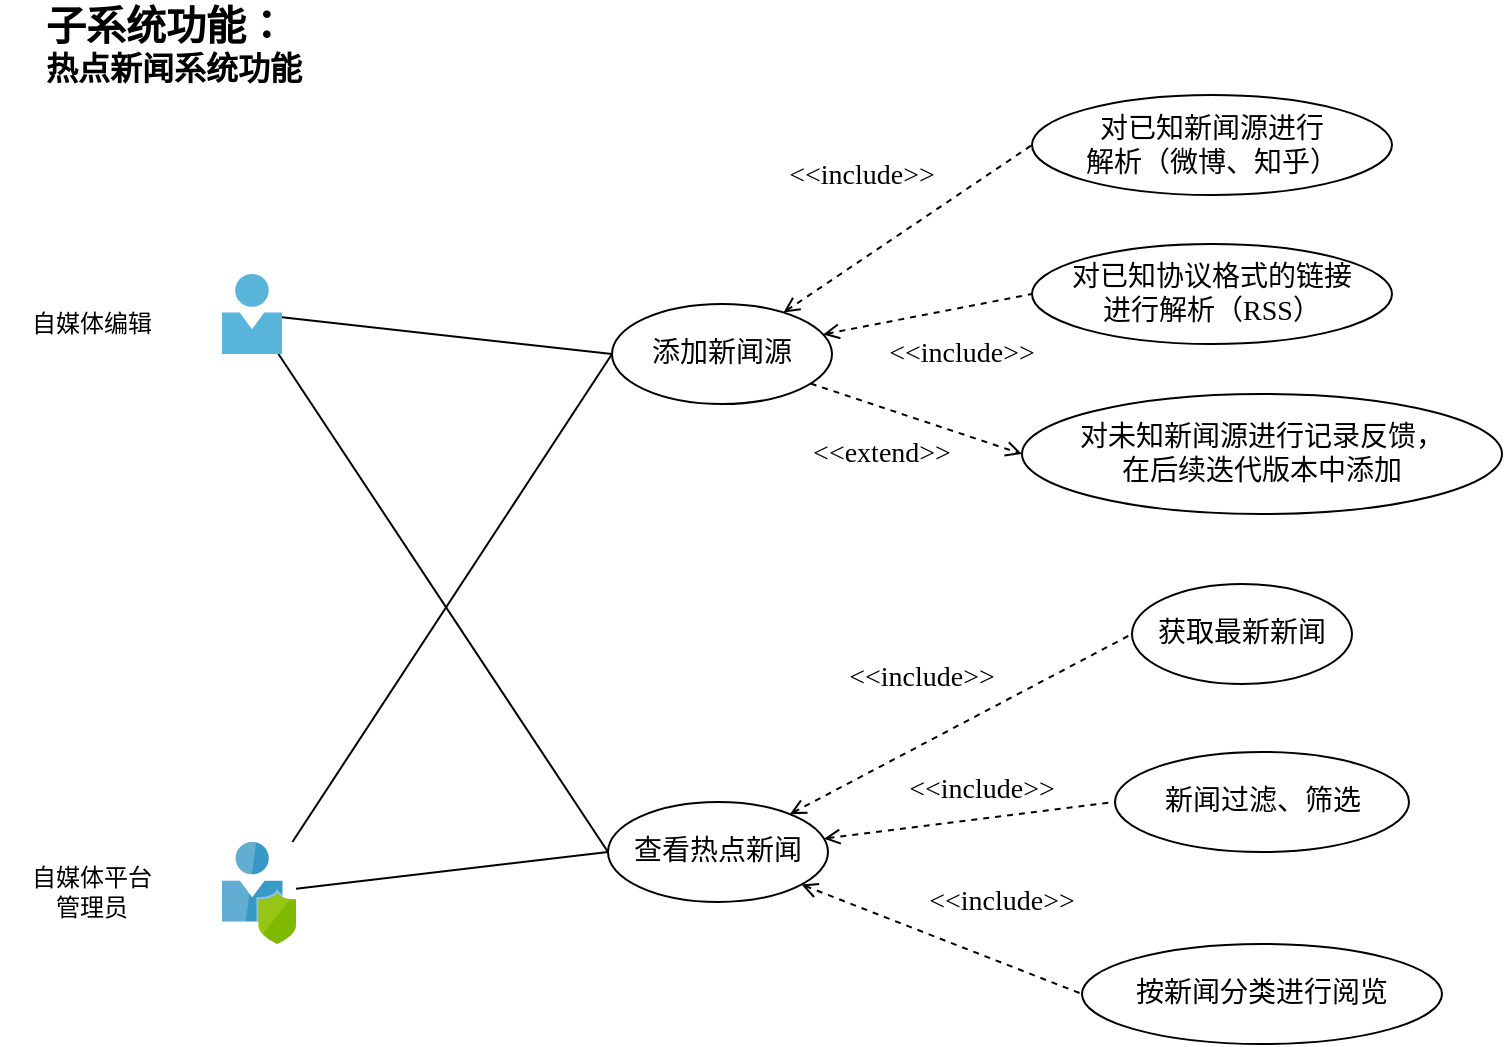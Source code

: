 <mxfile version="11.3.0" type="device" pages="1"><diagram id="Xkblqk7bGIpVGDCgg0h8" name="Page-1"><mxGraphModel dx="1188" dy="717" grid="1" gridSize="10" guides="1" tooltips="1" connect="1" arrows="1" fold="1" page="1" pageScale="1" pageWidth="827" pageHeight="1169" math="0" shadow="0"><root><mxCell id="0"/><mxCell id="1" parent="0"/><mxCell id="p7cuSB080PKBLT2jImif-12" style="rounded=0;orthogonalLoop=1;jettySize=auto;html=1;fontFamily=SF Mono;fontSize=14;endArrow=none;endFill=0;entryX=0;entryY=0.5;entryDx=0;entryDy=0;" edge="1" parent="1" source="p7cuSB080PKBLT2jImif-1" target="p7cuSB080PKBLT2jImif-27"><mxGeometry relative="1" as="geometry"><mxPoint x="270" y="415" as="targetPoint"/></mxGeometry></mxCell><mxCell id="p7cuSB080PKBLT2jImif-44" style="edgeStyle=none;rounded=0;orthogonalLoop=1;jettySize=auto;html=1;entryX=0;entryY=0.5;entryDx=0;entryDy=0;startArrow=none;startFill=0;endArrow=none;endFill=0;fontFamily=SF Mono;fontSize=14;" edge="1" parent="1" source="p7cuSB080PKBLT2jImif-1" target="p7cuSB080PKBLT2jImif-41"><mxGeometry relative="1" as="geometry"/></mxCell><mxCell id="p7cuSB080PKBLT2jImif-1" value="" style="aspect=fixed;html=1;points=[];align=center;image;fontSize=12;image=img/lib/mscae/Person.svg;" vertex="1" parent="1"><mxGeometry x="110" y="185" width="30" height="40" as="geometry"/></mxCell><mxCell id="p7cuSB080PKBLT2jImif-14" style="edgeStyle=none;rounded=0;orthogonalLoop=1;jettySize=auto;html=1;endArrow=none;endFill=0;fontFamily=SF Mono;fontSize=14;entryX=0;entryY=0.5;entryDx=0;entryDy=0;" edge="1" parent="1" source="p7cuSB080PKBLT2jImif-2" target="p7cuSB080PKBLT2jImif-41"><mxGeometry relative="1" as="geometry"><mxPoint x="270" y="415" as="targetPoint"/></mxGeometry></mxCell><mxCell id="p7cuSB080PKBLT2jImif-43" style="edgeStyle=none;rounded=0;orthogonalLoop=1;jettySize=auto;html=1;entryX=0;entryY=0.5;entryDx=0;entryDy=0;startArrow=none;startFill=0;endArrow=none;endFill=0;fontFamily=SF Mono;fontSize=14;" edge="1" parent="1" source="p7cuSB080PKBLT2jImif-2" target="p7cuSB080PKBLT2jImif-27"><mxGeometry relative="1" as="geometry"/></mxCell><mxCell id="p7cuSB080PKBLT2jImif-2" value="" style="aspect=fixed;html=1;points=[];align=center;image;fontSize=12;image=img/lib/mscae/User_Privacy.svg;" vertex="1" parent="1"><mxGeometry x="110" y="469" width="37" height="51" as="geometry"/></mxCell><mxCell id="p7cuSB080PKBLT2jImif-4" value="&lt;font style=&quot;font-size: 20px&quot;&gt;子系统功能：&lt;/font&gt;&lt;br style=&quot;font-size: 16px&quot;&gt;热点新闻系统功能" style="text;html=1;strokeColor=none;fillColor=none;align=left;verticalAlign=middle;whiteSpace=wrap;rounded=0;fontFamily=SF Mono;fontStyle=1;fontSize=16;" vertex="1" parent="1"><mxGeometry x="20" y="50" width="200" height="40" as="geometry"/></mxCell><mxCell id="p7cuSB080PKBLT2jImif-5" value="自媒体编辑" style="text;html=1;strokeColor=none;fillColor=none;align=center;verticalAlign=middle;whiteSpace=wrap;rounded=0;fontFamily=SF Mono;fontStyle=0" vertex="1" parent="1"><mxGeometry x="-0.5" y="195" width="90" height="30" as="geometry"/></mxCell><mxCell id="p7cuSB080PKBLT2jImif-6" value="自媒体平台&lt;br&gt;管理员" style="text;html=1;strokeColor=none;fillColor=none;align=center;verticalAlign=middle;whiteSpace=wrap;rounded=0;fontFamily=SF Mono;fontStyle=0" vertex="1" parent="1"><mxGeometry x="-0.5" y="479" width="90" height="30" as="geometry"/></mxCell><mxCell id="p7cuSB080PKBLT2jImif-36" style="edgeStyle=none;rounded=0;orthogonalLoop=1;jettySize=auto;html=1;entryX=0;entryY=0.5;entryDx=0;entryDy=0;dashed=1;startArrow=open;startFill=0;endArrow=none;endFill=0;fontFamily=SF Mono;fontSize=14;" edge="1" parent="1" source="p7cuSB080PKBLT2jImif-41" target="p7cuSB080PKBLT2jImif-31"><mxGeometry relative="1" as="geometry"><mxPoint x="450" y="415" as="sourcePoint"/></mxGeometry></mxCell><mxCell id="p7cuSB080PKBLT2jImif-38" style="edgeStyle=none;rounded=0;orthogonalLoop=1;jettySize=auto;html=1;entryX=0;entryY=0.5;entryDx=0;entryDy=0;dashed=1;startArrow=open;startFill=0;endArrow=none;endFill=0;fontFamily=SF Mono;fontSize=14;" edge="1" parent="1" source="p7cuSB080PKBLT2jImif-41" target="p7cuSB080PKBLT2jImif-33"><mxGeometry relative="1" as="geometry"><mxPoint x="450" y="415" as="sourcePoint"/></mxGeometry></mxCell><mxCell id="p7cuSB080PKBLT2jImif-39" style="edgeStyle=none;rounded=0;orthogonalLoop=1;jettySize=auto;html=1;entryX=0;entryY=0.5;entryDx=0;entryDy=0;dashed=1;startArrow=open;startFill=0;endArrow=none;endFill=0;fontFamily=SF Mono;fontSize=14;" edge="1" parent="1" source="p7cuSB080PKBLT2jImif-41" target="p7cuSB080PKBLT2jImif-34"><mxGeometry relative="1" as="geometry"><mxPoint x="450" y="415" as="sourcePoint"/></mxGeometry></mxCell><mxCell id="p7cuSB080PKBLT2jImif-27" value="添加新闻源" style="ellipse;whiteSpace=wrap;html=1;fontFamily=SF Mono;fontSize=14;" vertex="1" parent="1"><mxGeometry x="305" y="200" width="110" height="50" as="geometry"/></mxCell><mxCell id="p7cuSB080PKBLT2jImif-23" value="" style="edgeStyle=none;rounded=0;orthogonalLoop=1;jettySize=auto;html=1;endArrow=none;endFill=0;fontFamily=SF Mono;fontSize=14;" edge="1" parent="1" target="p7cuSB080PKBLT2jImif-22"><mxGeometry relative="1" as="geometry"><mxPoint x="450" y="115" as="sourcePoint"/></mxGeometry></mxCell><mxCell id="p7cuSB080PKBLT2jImif-29" value="&amp;lt;&amp;lt;extend&amp;gt;&amp;gt;" style="text;html=1;strokeColor=none;fillColor=none;align=center;verticalAlign=middle;whiteSpace=wrap;rounded=0;fontFamily=SF Mono;fontSize=14;rotation=0;" vertex="1" parent="1"><mxGeometry x="390" y="265" width="100" height="20" as="geometry"/></mxCell><mxCell id="p7cuSB080PKBLT2jImif-31" value="获取最新新闻" style="ellipse;whiteSpace=wrap;html=1;fontFamily=SF Mono;fontSize=14;" vertex="1" parent="1"><mxGeometry x="565" y="340" width="110" height="50" as="geometry"/></mxCell><mxCell id="p7cuSB080PKBLT2jImif-33" value="新闻过滤、筛选" style="ellipse;whiteSpace=wrap;html=1;fontFamily=SF Mono;fontSize=14;" vertex="1" parent="1"><mxGeometry x="556.5" y="424" width="147" height="50" as="geometry"/></mxCell><mxCell id="p7cuSB080PKBLT2jImif-34" value="按新闻分类进行阅览" style="ellipse;whiteSpace=wrap;html=1;fontFamily=SF Mono;fontSize=14;" vertex="1" parent="1"><mxGeometry x="540" y="520" width="180" height="50" as="geometry"/></mxCell><mxCell id="p7cuSB080PKBLT2jImif-40" value="&amp;lt;&amp;lt;include&amp;gt;&amp;gt;" style="text;html=1;strokeColor=none;fillColor=none;align=center;verticalAlign=middle;whiteSpace=wrap;rounded=0;fontFamily=SF Mono;fontSize=14;rotation=0;" vertex="1" parent="1"><mxGeometry x="410" y="377" width="100" height="20" as="geometry"/></mxCell><mxCell id="p7cuSB080PKBLT2jImif-41" value="查看热点新闻" style="ellipse;whiteSpace=wrap;html=1;fontFamily=SF Mono;fontSize=14;" vertex="1" parent="1"><mxGeometry x="303" y="449" width="110" height="50" as="geometry"/></mxCell><mxCell id="p7cuSB080PKBLT2jImif-42" value="&amp;lt;&amp;lt;include&amp;gt;&amp;gt;" style="text;html=1;strokeColor=none;fillColor=none;align=center;verticalAlign=middle;whiteSpace=wrap;rounded=0;fontFamily=SF Mono;fontSize=14;rotation=0;" vertex="1" parent="1"><mxGeometry x="450" y="489" width="100" height="20" as="geometry"/></mxCell><mxCell id="p7cuSB080PKBLT2jImif-45" value="对已知新闻源进行&lt;br&gt;解析（微博、知乎）" style="ellipse;whiteSpace=wrap;html=1;fontFamily=SF Mono;fontSize=14;" vertex="1" parent="1"><mxGeometry x="515" y="95.5" width="180" height="50" as="geometry"/></mxCell><mxCell id="p7cuSB080PKBLT2jImif-46" style="edgeStyle=none;rounded=0;orthogonalLoop=1;jettySize=auto;html=1;entryX=0;entryY=0.5;entryDx=0;entryDy=0;dashed=1;startArrow=open;startFill=0;endArrow=none;endFill=0;fontFamily=SF Mono;fontSize=14;" edge="1" parent="1" source="p7cuSB080PKBLT2jImif-27" target="p7cuSB080PKBLT2jImif-45"><mxGeometry relative="1" as="geometry"><mxPoint x="375" y="408.5" as="sourcePoint"/><mxPoint x="500" y="278" as="targetPoint"/></mxGeometry></mxCell><mxCell id="p7cuSB080PKBLT2jImif-47" value="对已知协议格式的链接&lt;br&gt;进行解析（RSS）" style="ellipse;whiteSpace=wrap;html=1;fontFamily=SF Mono;fontSize=14;" vertex="1" parent="1"><mxGeometry x="515" y="170" width="180" height="50" as="geometry"/></mxCell><mxCell id="p7cuSB080PKBLT2jImif-49" style="edgeStyle=none;rounded=0;orthogonalLoop=1;jettySize=auto;html=1;entryX=0;entryY=0.5;entryDx=0;entryDy=0;dashed=1;startArrow=open;startFill=0;endArrow=none;endFill=0;fontFamily=SF Mono;fontSize=14;" edge="1" parent="1" source="p7cuSB080PKBLT2jImif-27" target="p7cuSB080PKBLT2jImif-47"><mxGeometry relative="1" as="geometry"><mxPoint x="425" y="270.0" as="sourcePoint"/><mxPoint x="540" y="225.0" as="targetPoint"/></mxGeometry></mxCell><mxCell id="p7cuSB080PKBLT2jImif-50" value="对未知新闻源进行记录反馈，&lt;br&gt;在后续迭代版本中添加" style="ellipse;whiteSpace=wrap;html=1;fontFamily=SF Mono;fontSize=14;" vertex="1" parent="1"><mxGeometry x="510" y="245" width="240" height="60" as="geometry"/></mxCell><mxCell id="p7cuSB080PKBLT2jImif-52" style="edgeStyle=none;rounded=0;orthogonalLoop=1;jettySize=auto;html=1;dashed=1;startArrow=none;startFill=0;endArrow=open;endFill=0;fontFamily=SF Mono;fontSize=14;entryX=0;entryY=0.5;entryDx=0;entryDy=0;" edge="1" parent="1" source="p7cuSB080PKBLT2jImif-27" target="p7cuSB080PKBLT2jImif-50"><mxGeometry relative="1" as="geometry"><mxPoint x="420.603" y="225.206" as="sourcePoint"/><mxPoint x="525" y="205.0" as="targetPoint"/></mxGeometry></mxCell><mxCell id="p7cuSB080PKBLT2jImif-55" value="&amp;lt;&amp;lt;include&amp;gt;&amp;gt;" style="text;html=1;strokeColor=none;fillColor=none;align=center;verticalAlign=middle;whiteSpace=wrap;rounded=0;fontFamily=SF Mono;fontSize=14;rotation=0;" vertex="1" parent="1"><mxGeometry x="440" y="433" width="100" height="20" as="geometry"/></mxCell><mxCell id="p7cuSB080PKBLT2jImif-56" value="&amp;lt;&amp;lt;include&amp;gt;&amp;gt;" style="text;html=1;strokeColor=none;fillColor=none;align=center;verticalAlign=middle;whiteSpace=wrap;rounded=0;fontFamily=SF Mono;fontSize=14;rotation=0;" vertex="1" parent="1"><mxGeometry x="380" y="125.5" width="100" height="20" as="geometry"/></mxCell><mxCell id="p7cuSB080PKBLT2jImif-57" value="&amp;lt;&amp;lt;include&amp;gt;&amp;gt;" style="text;html=1;strokeColor=none;fillColor=none;align=center;verticalAlign=middle;whiteSpace=wrap;rounded=0;fontFamily=SF Mono;fontSize=14;rotation=0;" vertex="1" parent="1"><mxGeometry x="430" y="215" width="100" height="20" as="geometry"/></mxCell></root></mxGraphModel></diagram></mxfile>